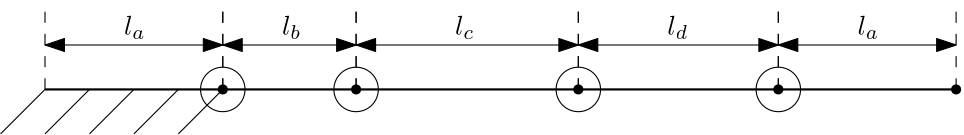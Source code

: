 <?xml version="1.0"?>
<!DOCTYPE ipe SYSTEM "ipe.dtd">
<ipe version="70218" creator="Ipe 7.2.24">
<info created="D:20231025091607" modified="D:20231025095816"/>
<ipestyle name="basic">
<symbol name="arrow/arc(spx)">
<path stroke="sym-stroke" fill="sym-stroke" pen="sym-pen">
0 0 m
-1 0.333 l
-1 -0.333 l
h
</path>
</symbol>
<symbol name="arrow/farc(spx)">
<path stroke="sym-stroke" fill="white" pen="sym-pen">
0 0 m
-1 0.333 l
-1 -0.333 l
h
</path>
</symbol>
<symbol name="arrow/ptarc(spx)">
<path stroke="sym-stroke" fill="sym-stroke" pen="sym-pen">
0 0 m
-1 0.333 l
-0.8 0 l
-1 -0.333 l
h
</path>
</symbol>
<symbol name="arrow/fptarc(spx)">
<path stroke="sym-stroke" fill="white" pen="sym-pen">
0 0 m
-1 0.333 l
-0.8 0 l
-1 -0.333 l
h
</path>
</symbol>
<symbol name="mark/circle(sx)" transformations="translations">
<path fill="sym-stroke">
0.6 0 0 0.6 0 0 e
0.4 0 0 0.4 0 0 e
</path>
</symbol>
<symbol name="mark/disk(sx)" transformations="translations">
<path fill="sym-stroke">
0.6 0 0 0.6 0 0 e
</path>
</symbol>
<symbol name="mark/fdisk(sfx)" transformations="translations">
<group>
<path fill="sym-fill">
0.5 0 0 0.5 0 0 e
</path>
<path fill="sym-stroke" fillrule="eofill">
0.6 0 0 0.6 0 0 e
0.4 0 0 0.4 0 0 e
</path>
</group>
</symbol>
<symbol name="mark/box(sx)" transformations="translations">
<path fill="sym-stroke" fillrule="eofill">
-0.6 -0.6 m
0.6 -0.6 l
0.6 0.6 l
-0.6 0.6 l
h
-0.4 -0.4 m
0.4 -0.4 l
0.4 0.4 l
-0.4 0.4 l
h
</path>
</symbol>
<symbol name="mark/square(sx)" transformations="translations">
<path fill="sym-stroke">
-0.6 -0.6 m
0.6 -0.6 l
0.6 0.6 l
-0.6 0.6 l
h
</path>
</symbol>
<symbol name="mark/fsquare(sfx)" transformations="translations">
<group>
<path fill="sym-fill">
-0.5 -0.5 m
0.5 -0.5 l
0.5 0.5 l
-0.5 0.5 l
h
</path>
<path fill="sym-stroke" fillrule="eofill">
-0.6 -0.6 m
0.6 -0.6 l
0.6 0.6 l
-0.6 0.6 l
h
-0.4 -0.4 m
0.4 -0.4 l
0.4 0.4 l
-0.4 0.4 l
h
</path>
</group>
</symbol>
<symbol name="mark/cross(sx)" transformations="translations">
<group>
<path fill="sym-stroke">
-0.43 -0.57 m
0.57 0.43 l
0.43 0.57 l
-0.57 -0.43 l
h
</path>
<path fill="sym-stroke">
-0.43 0.57 m
0.57 -0.43 l
0.43 -0.57 l
-0.57 0.43 l
h
</path>
</group>
</symbol>
<symbol name="arrow/fnormal(spx)">
<path stroke="sym-stroke" fill="white" pen="sym-pen">
0 0 m
-1 0.333 l
-1 -0.333 l
h
</path>
</symbol>
<symbol name="arrow/pointed(spx)">
<path stroke="sym-stroke" fill="sym-stroke" pen="sym-pen">
0 0 m
-1 0.333 l
-0.8 0 l
-1 -0.333 l
h
</path>
</symbol>
<symbol name="arrow/fpointed(spx)">
<path stroke="sym-stroke" fill="white" pen="sym-pen">
0 0 m
-1 0.333 l
-0.8 0 l
-1 -0.333 l
h
</path>
</symbol>
<symbol name="arrow/linear(spx)">
<path stroke="sym-stroke" pen="sym-pen">
-1 0.333 m
0 0 l
-1 -0.333 l
</path>
</symbol>
<symbol name="arrow/fdouble(spx)">
<path stroke="sym-stroke" fill="white" pen="sym-pen">
0 0 m
-1 0.333 l
-1 -0.333 l
h
-1 0 m
-2 0.333 l
-2 -0.333 l
h
</path>
</symbol>
<symbol name="arrow/double(spx)">
<path stroke="sym-stroke" fill="sym-stroke" pen="sym-pen">
0 0 m
-1 0.333 l
-1 -0.333 l
h
-1 0 m
-2 0.333 l
-2 -0.333 l
h
</path>
</symbol>
<symbol name="arrow/mid-normal(spx)">
<path stroke="sym-stroke" fill="sym-stroke" pen="sym-pen">
0.5 0 m
-0.5 0.333 l
-0.5 -0.333 l
h
</path>
</symbol>
<symbol name="arrow/mid-fnormal(spx)">
<path stroke="sym-stroke" fill="white" pen="sym-pen">
0.5 0 m
-0.5 0.333 l
-0.5 -0.333 l
h
</path>
</symbol>
<symbol name="arrow/mid-pointed(spx)">
<path stroke="sym-stroke" fill="sym-stroke" pen="sym-pen">
0.5 0 m
-0.5 0.333 l
-0.3 0 l
-0.5 -0.333 l
h
</path>
</symbol>
<symbol name="arrow/mid-fpointed(spx)">
<path stroke="sym-stroke" fill="white" pen="sym-pen">
0.5 0 m
-0.5 0.333 l
-0.3 0 l
-0.5 -0.333 l
h
</path>
</symbol>
<symbol name="arrow/mid-double(spx)">
<path stroke="sym-stroke" fill="sym-stroke" pen="sym-pen">
1 0 m
0 0.333 l
0 -0.333 l
h
0 0 m
-1 0.333 l
-1 -0.333 l
h
</path>
</symbol>
<symbol name="arrow/mid-fdouble(spx)">
<path stroke="sym-stroke" fill="white" pen="sym-pen">
1 0 m
0 0.333 l
0 -0.333 l
h
0 0 m
-1 0.333 l
-1 -0.333 l
h
</path>
</symbol>
<anglesize name="22.5 deg" value="22.5"/>
<anglesize name="30 deg" value="30"/>
<anglesize name="45 deg" value="45"/>
<anglesize name="60 deg" value="60"/>
<anglesize name="90 deg" value="90"/>
<arrowsize name="large" value="10"/>
<arrowsize name="small" value="5"/>
<arrowsize name="tiny" value="3"/>
<color name="blue" value="0 0 1"/>
<color name="brown" value="0.647 0.165 0.165"/>
<color name="darkblue" value="0 0 0.545"/>
<color name="darkcyan" value="0 0.545 0.545"/>
<color name="darkgray" value="0.663"/>
<color name="darkgreen" value="0 0.392 0"/>
<color name="darkmagenta" value="0.545 0 0.545"/>
<color name="darkorange" value="1 0.549 0"/>
<color name="darkred" value="0.545 0 0"/>
<color name="gold" value="1 0.843 0"/>
<color name="gray" value="0.745"/>
<color name="green" value="0 1 0"/>
<color name="lightblue" value="0.678 0.847 0.902"/>
<color name="lightcyan" value="0.878 1 1"/>
<color name="lightgray" value="0.827"/>
<color name="lightgreen" value="0.565 0.933 0.565"/>
<color name="lightyellow" value="1 1 0.878"/>
<color name="navy" value="0 0 0.502"/>
<color name="orange" value="1 0.647 0"/>
<color name="pink" value="1 0.753 0.796"/>
<color name="purple" value="0.627 0.125 0.941"/>
<color name="red" value="1 0 0"/>
<color name="seagreen" value="0.18 0.545 0.341"/>
<color name="turquoise" value="0.251 0.878 0.816"/>
<color name="violet" value="0.933 0.51 0.933"/>
<color name="yellow" value="1 1 0"/>
<dashstyle name="dash dot dotted" value="[4 2 1 2 1 2] 0"/>
<dashstyle name="dash dotted" value="[4 2 1 2] 0"/>
<dashstyle name="dashed" value="[4] 0"/>
<dashstyle name="dotted" value="[1 3] 0"/>
<gridsize name="10 pts (~3.5 mm)" value="10"/>
<gridsize name="14 pts (~5 mm)" value="14"/>
<gridsize name="16 pts (~6 mm)" value="16"/>
<gridsize name="20 pts (~7 mm)" value="20"/>
<gridsize name="28 pts (~10 mm)" value="28"/>
<gridsize name="32 pts (~12 mm)" value="32"/>
<gridsize name="4 pts" value="4"/>
<gridsize name="56 pts (~20 mm)" value="56"/>
<gridsize name="8 pts (~3 mm)" value="8"/>
<opacity name="10%" value="0.1"/>
<opacity name="30%" value="0.3"/>
<opacity name="50%" value="0.5"/>
<opacity name="75%" value="0.75"/>
<pen name="fat" value="1.2"/>
<pen name="heavier" value="0.8"/>
<pen name="ultrafat" value="2"/>
<symbolsize name="large" value="5"/>
<symbolsize name="small" value="2"/>
<symbolsize name="tiny" value="1.1"/>
<textsize name="Huge" value="\Huge"/>
<textsize name="LARGE" value="\LARGE"/>
<textsize name="Large" value="\Large"/>
<textsize name="footnote" value="\footnotesize"/>
<textsize name="huge" value="\huge"/>
<textsize name="large" value="\large"/>
<textsize name="small" value="\small"/>
<textsize name="tiny" value="\tiny"/>
<textstyle name="center" begin="\begin{center}" end="\end{center}"/>
<textstyle name="item" begin="\begin{itemize}\item{}" end="\end{itemize}"/>
<textstyle name="itemize" begin="\begin{itemize}" end="\end{itemize}"/>
<tiling name="falling" angle="-60" step="4" width="1"/>
<tiling name="rising" angle="30" step="4" width="1"/>
</ipestyle>
<page>
<layer name="alpha"/>
<view layers="alpha" active="alpha"/>
<group layer="alpha" matrix="1 0 0 -1 0 1328">
<group matrix="1.33333 0 0 -1 -213.332 1312">
<text matrix="1 0 0 1 5.35603 -12.3261" transformations="translations" pos="272 720" stroke="black" type="label" width="7.792" height="6.923" depth="1.49" valign="baseline" style="math">l_a</text>
<path stroke="black" pen="heavier">
256 688 m
304 688 l
</path>
<path stroke="black" dash="dashed">
256 688 m
256 720 l
</path>
<path stroke="black" dash="dashed">
304 688 m
304 720 l
</path>
<path stroke="black" arrow="normal/normal" rarrow="normal/normal">
256 704 m
304 704 l
</path>
</group>
<group matrix="1.33333 0 0 -1 50.6668 1312">
<text matrix="1 0 0 1 5.35603 -12.3261" transformations="translations" pos="272 720" stroke="black" type="label" width="7.792" height="6.923" depth="1.49" valign="baseline" style="math">l_a</text>
<path stroke="black" pen="heavier">
256 688 m
304 688 l
</path>
<path stroke="black" dash="dashed">
256 688 m
256 720 l
</path>
<path stroke="black" dash="dashed">
304 688 m
304 720 l
</path>
<path stroke="black" arrow="normal/normal" rarrow="normal/normal">
256 704 m
304 704 l
</path>
</group>
<group>
<text matrix="1 0 0 -1 -58.6441 1324.33" transformations="translations" pos="272 720" stroke="black" type="label" width="6.974" height="6.923" depth="1.49" valign="baseline" style="math">l_b</text>
<path matrix="1 0 0 -1 -64.0002 1312" stroke="black" pen="heavier">
256 688 m
304 688 l
</path>
<path matrix="1 0 0 -1 -64.0002 1312" stroke="black" dash="dashed">
256 688 m
256 720 l
</path>
<path matrix="1 0 0 -1 -64.0002 1312" stroke="black" dash="dashed">
304 688 m
304 720 l
</path>
<path matrix="1 0 0 -1 -64.0002 1312" stroke="black" arrow="normal/normal" rarrow="normal/normal">
256 704 m
304 704 l
</path>
</group>
<group>
<text matrix="1.66667 0 0 -1 -177.741 1324.33" transformations="translations" pos="272 720" stroke="black" type="label" width="7.031" height="6.923" depth="1.49" valign="baseline" style="math">l_c</text>
<path matrix="1.66667 0 0 -1 -186.668 1312" stroke="black" pen="heavier">
256 688 m
304 688 l
</path>
<path matrix="1.66667 0 0 -1 -186.668 1312" stroke="black" dash="dashed">
256 688 m
256 720 l
</path>
<path matrix="1.66667 0 0 -1 -186.668 1312" stroke="black" dash="dashed">
304 688 m
304 720 l
</path>
<path matrix="1.66667 0 0 -1 -186.668 1312" stroke="black" arrow="normal/normal" rarrow="normal/normal">
256 704 m
304 704 l
</path>
</group>
<group matrix="0.899995 0 0 1 32.0015 0">
<text matrix="1.66667 0 0 -1 -97.7413 1324.33" transformations="translations" pos="272 720" stroke="black" type="label" width="7.618" height="6.923" depth="1.49" valign="baseline" style="math">l_d</text>
<path matrix="1.66667 0 0 -1 -106.668 1312" stroke="black" pen="heavier">
256 688 m
304 688 l
</path>
<path matrix="1.66667 0 0 -1 -106.668 1312" stroke="black" dash="dashed">
256 688 m
256 720 l
</path>
<path matrix="1.66667 0 0 -1 -106.668 1312" stroke="black" dash="dashed">
304 688 m
304 720 l
</path>
<path matrix="1.66667 0 0 -1 -106.668 1312" stroke="black" arrow="normal/normal" rarrow="normal/normal">
256 704 m
304 704 l
</path>
</group>
</group>
<path stroke="black">
128 704 m
112 688 l
</path>
<path stroke="black">
144 704 m
128 688 l
</path>
<path stroke="black">
160 704 m
144 688 l
</path>
<path stroke="black">
176 704 m
160 688 l
</path>
<path stroke="black">
192 704 m
176 688 l
</path>
<use name="mark/disk(sx)" pos="192 704" size="normal" stroke="black"/>
<use name="mark/disk(sx)" pos="240 704" size="normal" stroke="black"/>
<use name="mark/disk(sx)" pos="320 704" size="normal" stroke="black"/>
<use name="mark/disk(sx)" pos="392 704" size="normal" stroke="black"/>
<use name="mark/disk(sx)" pos="456 704" size="normal" stroke="black"/>
<path stroke="black">
8 0 0 8 192 704 e
</path>
<path stroke="black">
8 0 0 8 240 704 e
</path>
<path stroke="black">
8 0 0 8 320 704 e
</path>
<path stroke="black">
8 0 0 8 392 704 e
</path>
</page>
</ipe>
